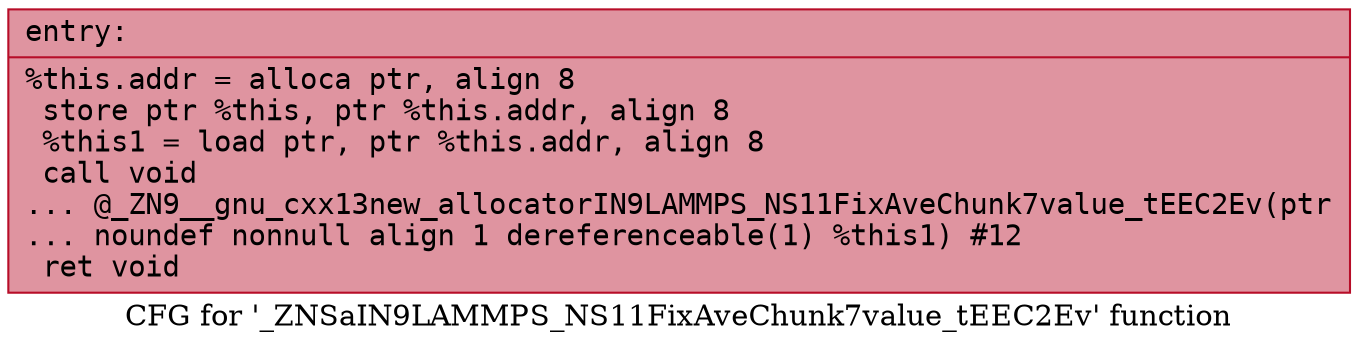 digraph "CFG for '_ZNSaIN9LAMMPS_NS11FixAveChunk7value_tEEC2Ev' function" {
	label="CFG for '_ZNSaIN9LAMMPS_NS11FixAveChunk7value_tEEC2Ev' function";

	Node0x561289577690 [shape=record,color="#b70d28ff", style=filled, fillcolor="#b70d2870" fontname="Courier",label="{entry:\l|  %this.addr = alloca ptr, align 8\l  store ptr %this, ptr %this.addr, align 8\l  %this1 = load ptr, ptr %this.addr, align 8\l  call void\l... @_ZN9__gnu_cxx13new_allocatorIN9LAMMPS_NS11FixAveChunk7value_tEEC2Ev(ptr\l... noundef nonnull align 1 dereferenceable(1) %this1) #12\l  ret void\l}"];
}
